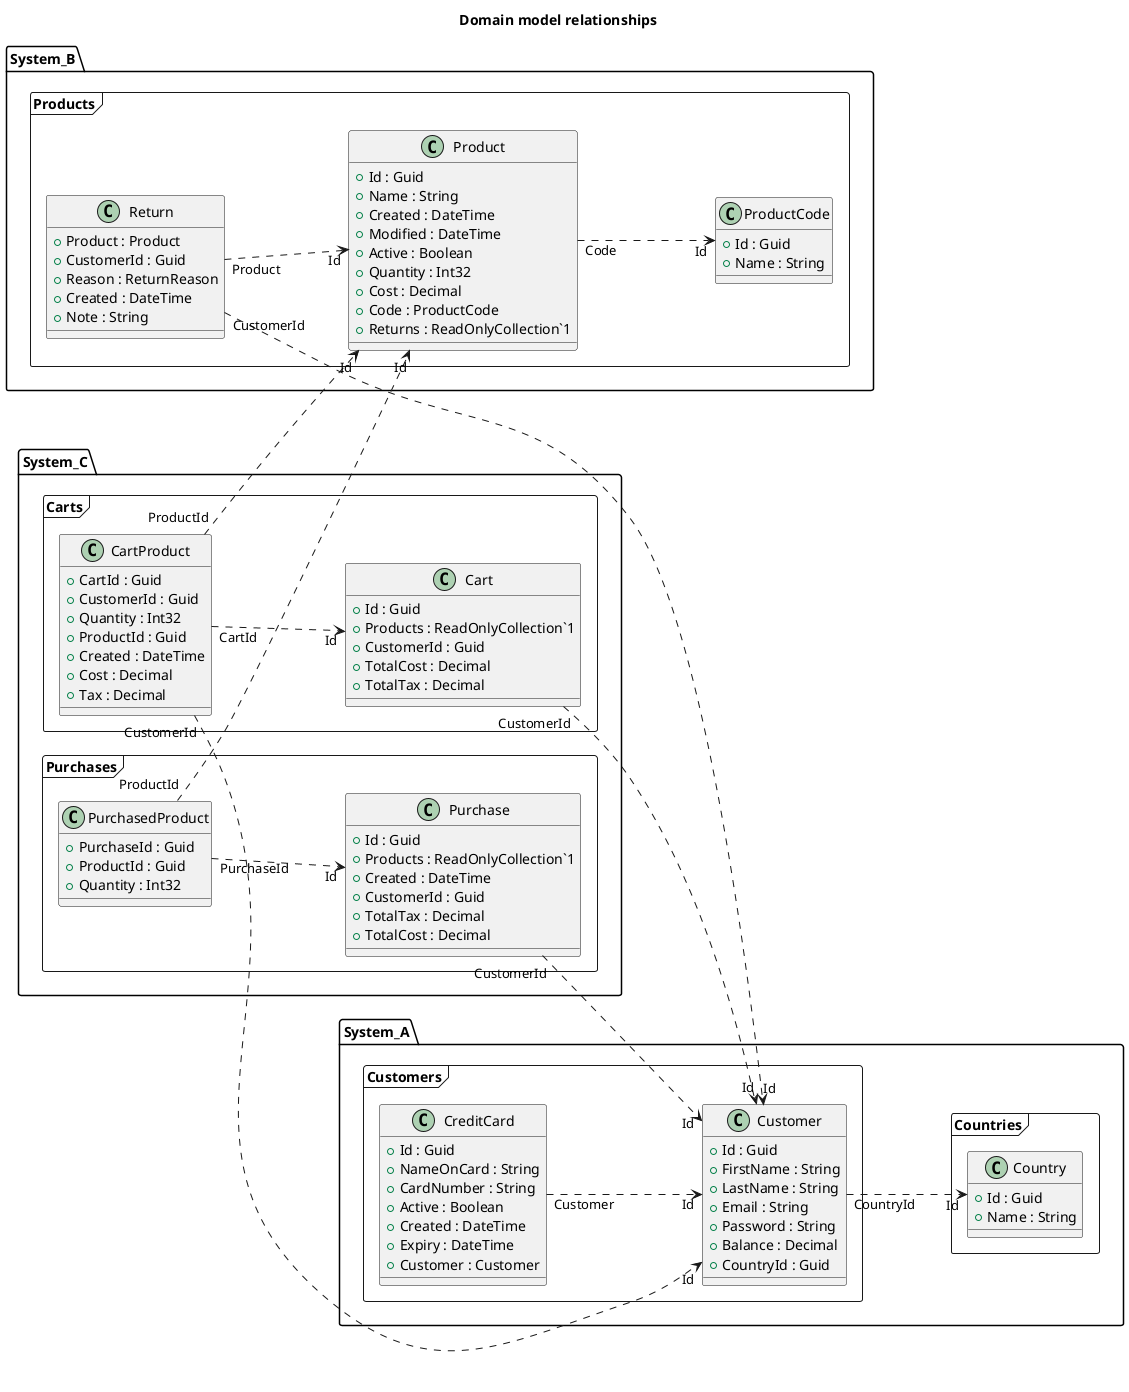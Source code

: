 @startuml

left to right direction
title Domain model relationships

frame System_A.Countries {
    class Country {
        + Id : Guid
        + Name : String
    }
}

frame System_A.Customers {
    class CreditCard {
        + Id : Guid
        + NameOnCard : String
        + CardNumber : String
        + Active : Boolean
        + Created : DateTime
        + Expiry : DateTime
        + Customer : Customer
    }
    class Customer {
        + Id : Guid
        + FirstName : String
        + LastName : String
        + Email : String
        + Password : String
        + Balance : Decimal
        + CountryId : Guid
    }
}

frame System_B.Products {
    class Product {
        + Id : Guid
        + Name : String
        + Created : DateTime
        + Modified : DateTime
        + Active : Boolean
        + Quantity : Int32
        + Cost : Decimal
        + Code : ProductCode
        + Returns : ReadOnlyCollection`1
    }
    class ProductCode {
        + Id : Guid
        + Name : String
    }
    class Return {
        + Product : Product
        + CustomerId : Guid
        + Reason : ReturnReason
        + Created : DateTime
        + Note : String
    }
}

frame System_C.Carts {
    class Cart {
        + Id : Guid
        + Products : ReadOnlyCollection`1
        + CustomerId : Guid
        + TotalCost : Decimal
        + TotalTax : Decimal
    }
    class CartProduct {
        + CartId : Guid
        + CustomerId : Guid
        + Quantity : Int32
        + ProductId : Guid
        + Created : DateTime
        + Cost : Decimal
        + Tax : Decimal
    }
}

frame System_C.Purchases {
    class Purchase {
        + Id : Guid
        + Products : ReadOnlyCollection`1
        + Created : DateTime
        + CustomerId : Guid
        + TotalTax : Decimal
        + TotalCost : Decimal
    }
    class PurchasedProduct {
        + PurchaseId : Guid
        + ProductId : Guid
        + Quantity : Int32
    }
}



System_A.Customers.CreditCard "Customer" ...> "Id" System_A.Customers.Customer
System_A.Customers.Customer "CountryId" ...> "Id" System_A.Countries.Country
System_B.Products.Product "Code" ...> "Id" System_B.Products.ProductCode
System_B.Products.Return "Product" ...> "Id" System_B.Products.Product
System_B.Products.Return "CustomerId" ...> "Id" System_A.Customers.Customer
System_C.Carts.Cart "CustomerId" ...> "Id" System_A.Customers.Customer
System_C.Carts.CartProduct "CartId" ...> "Id" System_C.Carts.Cart
System_C.Carts.CartProduct "CustomerId" ...> "Id" System_A.Customers.Customer
System_C.Carts.CartProduct "ProductId" ...> "Id" System_B.Products.Product
System_C.Purchases.Purchase "CustomerId" ...> "Id" System_A.Customers.Customer
System_C.Purchases.PurchasedProduct "PurchaseId" ...> "Id" System_C.Purchases.Purchase
System_C.Purchases.PurchasedProduct "ProductId" ...> "Id" System_B.Products.Product

@enduml
